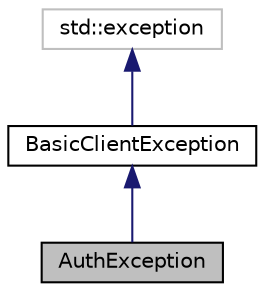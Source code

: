 digraph "AuthException"
{
 // LATEX_PDF_SIZE
  edge [fontname="Helvetica",fontsize="10",labelfontname="Helvetica",labelfontsize="10"];
  node [fontname="Helvetica",fontsize="10",shape=record];
  Node1 [label="AuthException",height=0.2,width=0.4,color="black", fillcolor="grey75", style="filled", fontcolor="black",tooltip="Исключение для ошибок аутентификации."];
  Node2 -> Node1 [dir="back",color="midnightblue",fontsize="10",style="solid",fontname="Helvetica"];
  Node2 [label="BasicClientException",height=0.2,width=0.4,color="black", fillcolor="white", style="filled",URL="$classBasicClientException.html",tooltip="Базовый класс для клиентских ошибок."];
  Node3 -> Node2 [dir="back",color="midnightblue",fontsize="10",style="solid",fontname="Helvetica"];
  Node3 [label="std::exception",height=0.2,width=0.4,color="grey75", fillcolor="white", style="filled",tooltip=" "];
}
